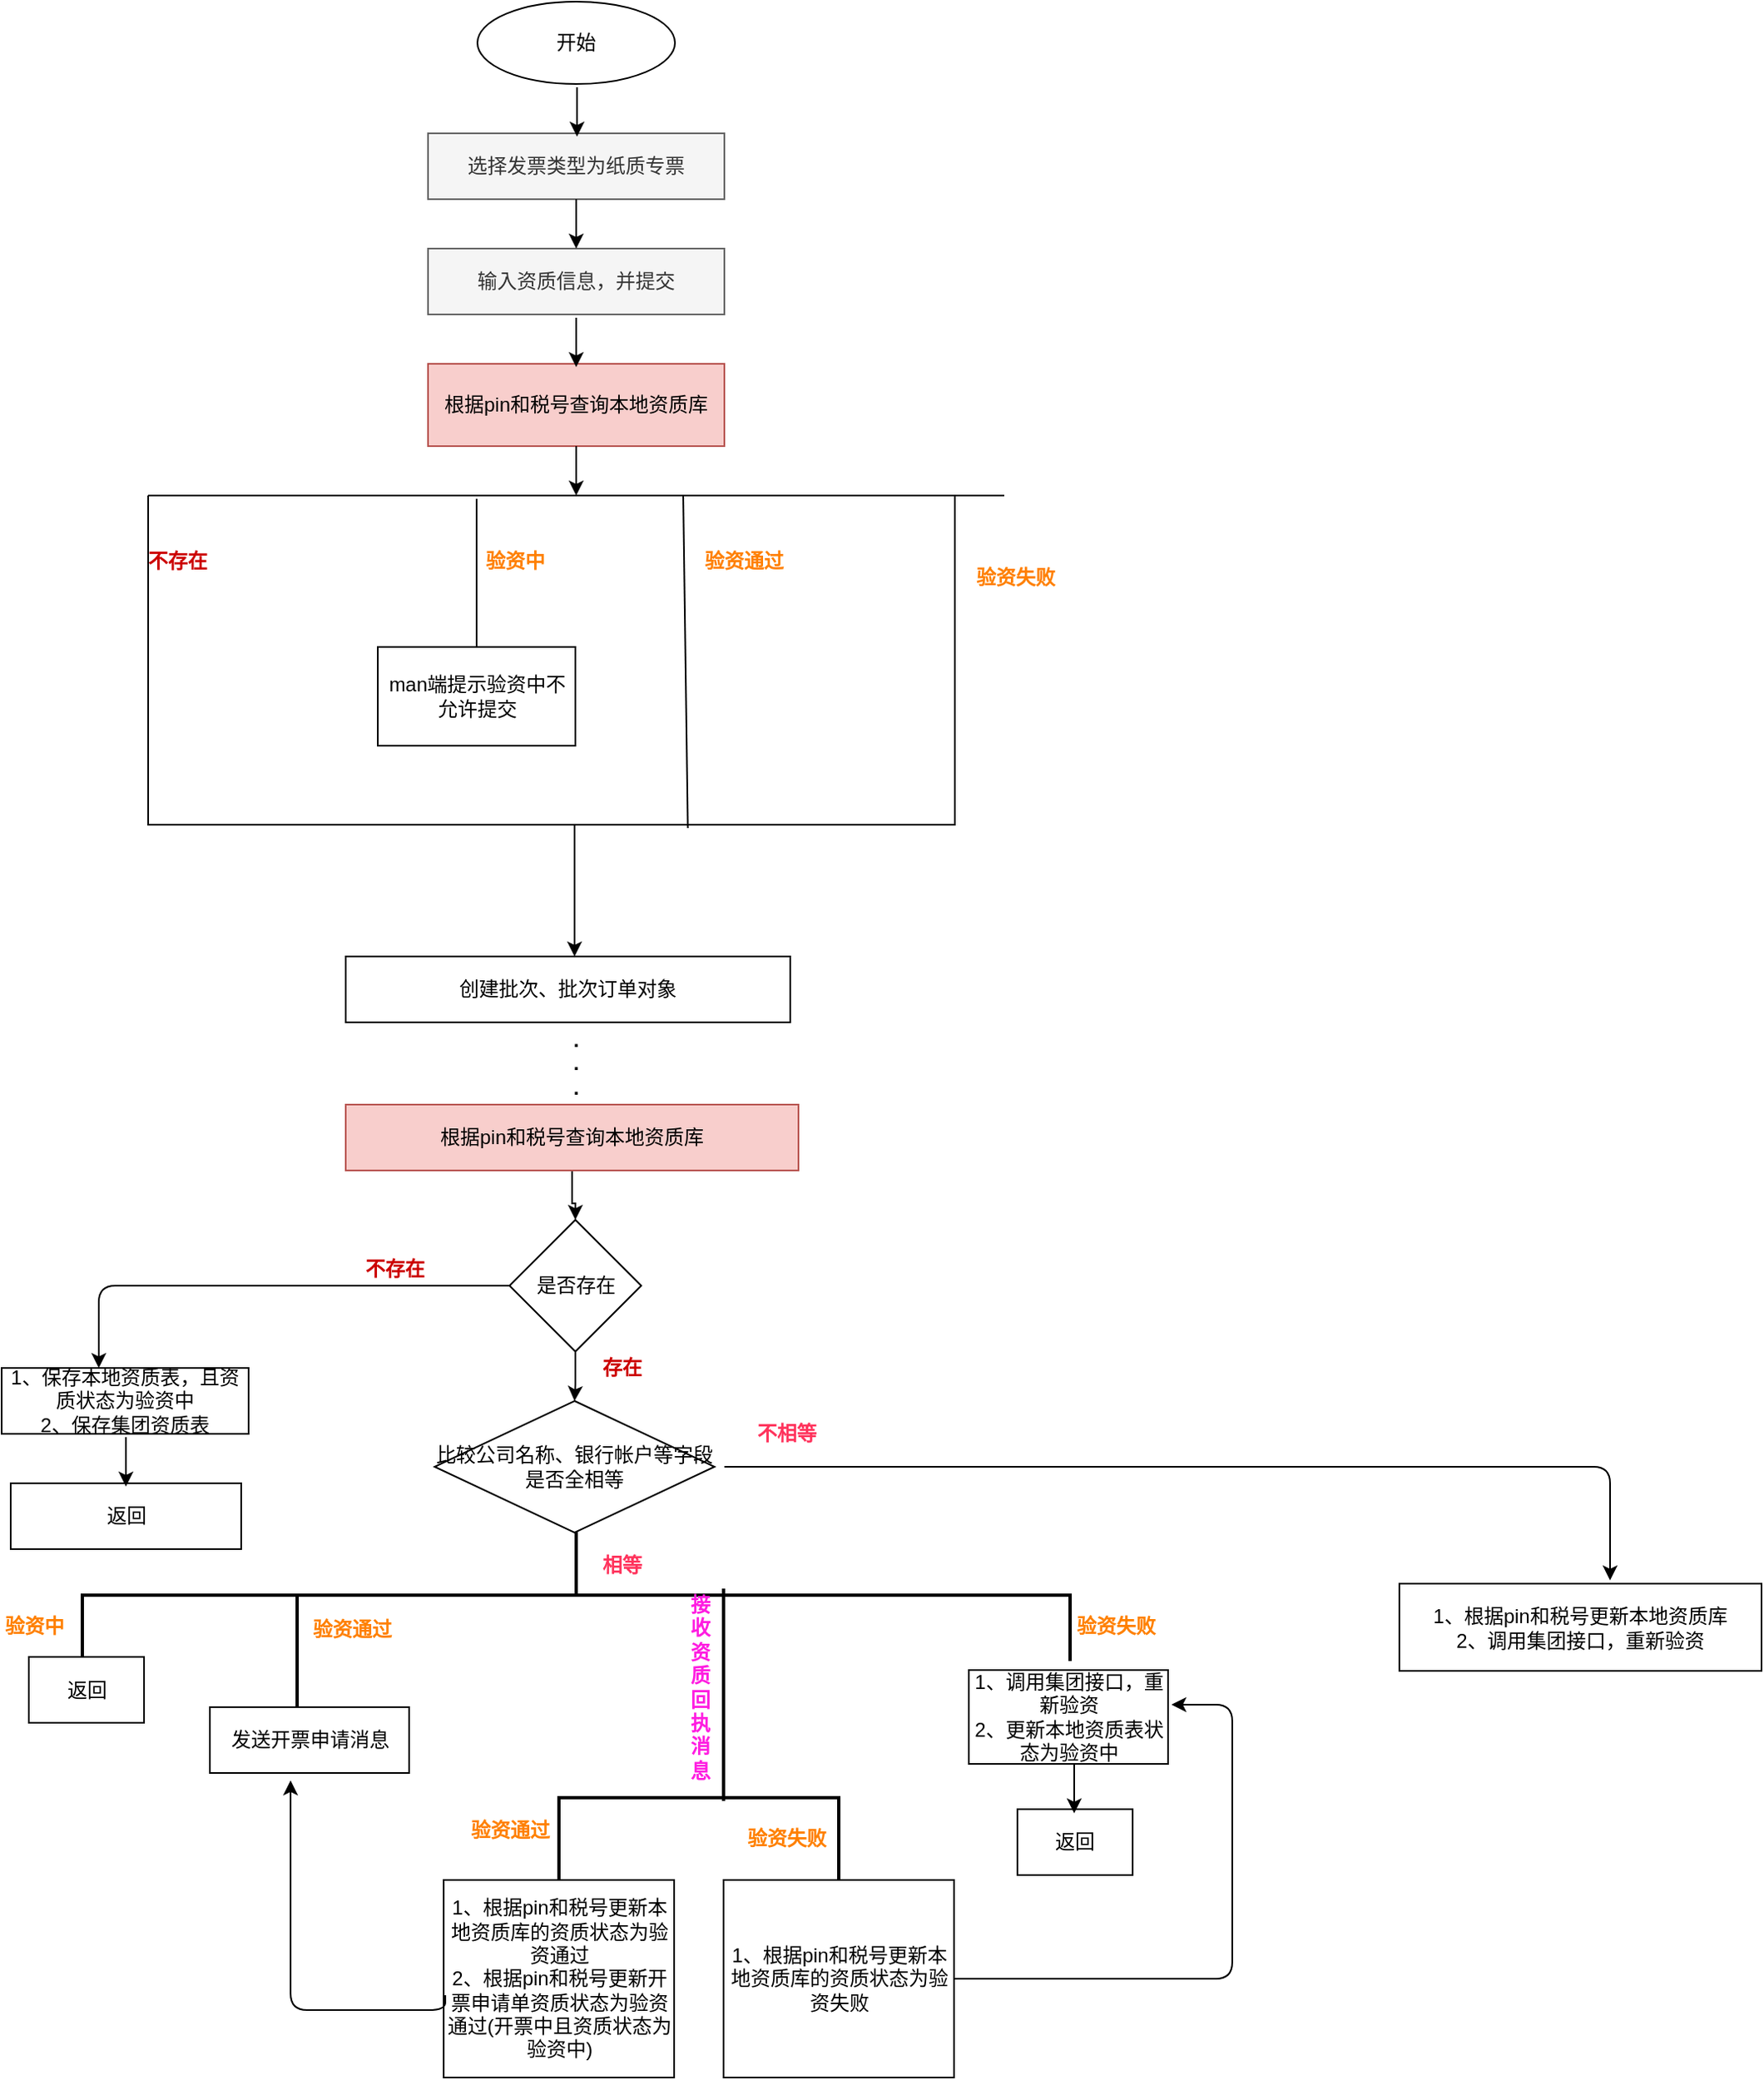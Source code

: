 <mxfile version="10.9.7" type="github"><diagram id="mTF7m7z_RgD0iu-3zw-L" name="Page-1"><mxGraphModel dx="1147" dy="762" grid="1" gridSize="10" guides="1" tooltips="1" connect="1" arrows="1" fold="1" page="1" pageScale="1" pageWidth="827" pageHeight="1169" math="0" shadow="0"><root><mxCell id="0"/><mxCell id="1" parent="0"/><mxCell id="8ZvdwJZyMLlwkZHbSe25-1" value="开始" style="ellipse;whiteSpace=wrap;html=1;" parent="1" vertex="1"><mxGeometry x="340" y="140" width="120" height="50" as="geometry"/></mxCell><mxCell id="8ZvdwJZyMLlwkZHbSe25-2" value="选择发票类型为纸质专票" style="rounded=0;whiteSpace=wrap;html=1;fillColor=#f5f5f5;strokeColor=#666666;fontColor=#333333;" parent="1" vertex="1"><mxGeometry x="310" y="220" width="180" height="40" as="geometry"/></mxCell><mxCell id="8ZvdwJZyMLlwkZHbSe25-3" value="输入资质信息，并提交" style="rounded=0;whiteSpace=wrap;html=1;fillColor=#f5f5f5;strokeColor=#666666;fontColor=#333333;" parent="1" vertex="1"><mxGeometry x="310" y="290" width="180" height="40" as="geometry"/></mxCell><mxCell id="8ZvdwJZyMLlwkZHbSe25-4" value="根据pin和税号查询本地资质库" style="rounded=0;whiteSpace=wrap;html=1;fillColor=#f8cecc;strokeColor=#b85450;" parent="1" vertex="1"><mxGeometry x="310" y="360" width="180" height="50" as="geometry"/></mxCell><mxCell id="8ZvdwJZyMLlwkZHbSe25-8" value="" style="endArrow=classic;html=1;" parent="1" edge="1"><mxGeometry width="50" height="50" relative="1" as="geometry"><mxPoint x="400.5" y="192" as="sourcePoint"/><mxPoint x="400.5" y="222" as="targetPoint"/></mxGeometry></mxCell><mxCell id="8ZvdwJZyMLlwkZHbSe25-9" value="" style="endArrow=classic;html=1;" parent="1" edge="1"><mxGeometry width="50" height="50" relative="1" as="geometry"><mxPoint x="400" y="260" as="sourcePoint"/><mxPoint x="400" y="290" as="targetPoint"/></mxGeometry></mxCell><mxCell id="8ZvdwJZyMLlwkZHbSe25-10" value="" style="endArrow=classic;html=1;" parent="1" edge="1"><mxGeometry width="50" height="50" relative="1" as="geometry"><mxPoint x="400" y="332" as="sourcePoint"/><mxPoint x="400" y="362" as="targetPoint"/></mxGeometry></mxCell><mxCell id="8ZvdwJZyMLlwkZHbSe25-11" value="" style="endArrow=classic;html=1;" parent="1" edge="1"><mxGeometry width="50" height="50" relative="1" as="geometry"><mxPoint x="400" y="410" as="sourcePoint"/><mxPoint x="400" y="440" as="targetPoint"/></mxGeometry></mxCell><mxCell id="ELSMbCEYHDfVXvmKYjs0-1" value="" style="endArrow=none;html=1;" edge="1" parent="1"><mxGeometry width="50" height="50" relative="1" as="geometry"><mxPoint x="140" y="440" as="sourcePoint"/><mxPoint x="660" y="440" as="targetPoint"/></mxGeometry></mxCell><mxCell id="ELSMbCEYHDfVXvmKYjs0-2" value="" style="endArrow=none;html=1;" edge="1" parent="1"><mxGeometry width="50" height="50" relative="1" as="geometry"><mxPoint x="140" y="530" as="sourcePoint"/><mxPoint x="140" y="440" as="targetPoint"/></mxGeometry></mxCell><mxCell id="ELSMbCEYHDfVXvmKYjs0-6" value="&lt;b&gt;&lt;font color=&quot;#CC0000&quot;&gt;不存在&lt;/font&gt;&lt;/b&gt;" style="text;html=1;strokeColor=none;fillColor=none;align=center;verticalAlign=middle;whiteSpace=wrap;rounded=0;" vertex="1" parent="1"><mxGeometry x="137.5" y="470" width="40" height="20" as="geometry"/></mxCell><mxCell id="ELSMbCEYHDfVXvmKYjs0-7" value="" style="endArrow=none;html=1;" edge="1" parent="1"><mxGeometry width="50" height="50" relative="1" as="geometry"><mxPoint x="339.5" y="532" as="sourcePoint"/><mxPoint x="339.5" y="442" as="targetPoint"/></mxGeometry></mxCell><mxCell id="ELSMbCEYHDfVXvmKYjs0-8" value="&lt;b&gt;&lt;font color=&quot;#FF8000&quot;&gt;验资中&lt;/font&gt;&lt;/b&gt;" style="text;html=1;strokeColor=none;fillColor=none;align=center;verticalAlign=middle;whiteSpace=wrap;rounded=0;" vertex="1" parent="1"><mxGeometry x="342.5" y="470" width="40" height="20" as="geometry"/></mxCell><mxCell id="ELSMbCEYHDfVXvmKYjs0-9" value="" style="endArrow=none;html=1;exitX=0.669;exitY=1.018;exitDx=0;exitDy=0;exitPerimeter=0;" edge="1" parent="1" source="ELSMbCEYHDfVXvmKYjs0-13"><mxGeometry width="50" height="50" relative="1" as="geometry"><mxPoint x="465" y="530" as="sourcePoint"/><mxPoint x="465" y="440" as="targetPoint"/></mxGeometry></mxCell><mxCell id="ELSMbCEYHDfVXvmKYjs0-10" value="&lt;b&gt;&lt;font color=&quot;#FF8000&quot;&gt;验资通过&lt;/font&gt;&lt;/b&gt;" style="text;html=1;strokeColor=none;fillColor=none;align=center;verticalAlign=middle;whiteSpace=wrap;rounded=0;" vertex="1" parent="1"><mxGeometry x="473" y="470" width="58" height="20" as="geometry"/></mxCell><mxCell id="ELSMbCEYHDfVXvmKYjs0-11" value="" style="endArrow=none;html=1;" edge="1" parent="1"><mxGeometry width="50" height="50" relative="1" as="geometry"><mxPoint x="630" y="530" as="sourcePoint"/><mxPoint x="630" y="440" as="targetPoint"/></mxGeometry></mxCell><mxCell id="ELSMbCEYHDfVXvmKYjs0-12" value="&lt;b&gt;&lt;font color=&quot;#FF8000&quot;&gt;验资失败&lt;/font&gt;&lt;/b&gt;" style="text;html=1;strokeColor=none;fillColor=none;align=center;verticalAlign=middle;whiteSpace=wrap;rounded=0;" vertex="1" parent="1"><mxGeometry x="637.5" y="480" width="58" height="20" as="geometry"/></mxCell><mxCell id="ELSMbCEYHDfVXvmKYjs0-15" value="" style="edgeStyle=orthogonalEdgeStyle;rounded=0;orthogonalLoop=1;jettySize=auto;html=1;" edge="1" parent="1"><mxGeometry relative="1" as="geometry"><mxPoint x="399" y="640" as="sourcePoint"/><mxPoint x="399" y="720" as="targetPoint"/></mxGeometry></mxCell><mxCell id="ELSMbCEYHDfVXvmKYjs0-13" value="" style="shape=partialRectangle;whiteSpace=wrap;html=1;bottom=1;right=1;left=1;top=0;fillColor=none;routingCenterX=-0.5;" vertex="1" parent="1"><mxGeometry x="140" y="530" width="490" height="110" as="geometry"/></mxCell><mxCell id="ELSMbCEYHDfVXvmKYjs0-16" value="man端提示验资中不允许提交" style="rounded=0;whiteSpace=wrap;html=1;" vertex="1" parent="1"><mxGeometry x="279.5" y="532" width="120" height="60" as="geometry"/></mxCell><mxCell id="ELSMbCEYHDfVXvmKYjs0-17" value="创建批次、批次订单对象" style="rounded=0;whiteSpace=wrap;html=1;" vertex="1" parent="1"><mxGeometry x="260" y="720" width="270" height="40" as="geometry"/></mxCell><mxCell id="ELSMbCEYHDfVXvmKYjs0-18" value="&lt;b&gt;.&lt;br&gt;.&lt;br&gt;.&lt;/b&gt;" style="text;html=1;strokeColor=none;fillColor=none;align=center;verticalAlign=middle;whiteSpace=wrap;rounded=0;" vertex="1" parent="1"><mxGeometry x="380" y="760" width="40" height="50" as="geometry"/></mxCell><mxCell id="ELSMbCEYHDfVXvmKYjs0-67" value="" style="edgeStyle=orthogonalEdgeStyle;rounded=0;orthogonalLoop=1;jettySize=auto;html=1;" edge="1" parent="1" source="ELSMbCEYHDfVXvmKYjs0-19" target="ELSMbCEYHDfVXvmKYjs0-61"><mxGeometry relative="1" as="geometry"/></mxCell><mxCell id="ELSMbCEYHDfVXvmKYjs0-19" value="根据pin和税号查询本地资质库" style="rounded=0;whiteSpace=wrap;html=1;fillColor=#f8cecc;strokeColor=#b85450;" vertex="1" parent="1"><mxGeometry x="260" y="810" width="275" height="40" as="geometry"/></mxCell><mxCell id="ELSMbCEYHDfVXvmKYjs0-24" value="" style="strokeWidth=2;html=1;shape=mxgraph.flowchart.annotation_2;align=left;pointerEvents=1;direction=south;" vertex="1" parent="1"><mxGeometry x="100" y="1068" width="600" height="80" as="geometry"/></mxCell><mxCell id="ELSMbCEYHDfVXvmKYjs0-25" value="&lt;b&gt;&lt;font color=&quot;#CC0000&quot;&gt;不存在&lt;/font&gt;&lt;/b&gt;" style="text;html=1;strokeColor=none;fillColor=none;align=center;verticalAlign=middle;whiteSpace=wrap;rounded=0;" vertex="1" parent="1"><mxGeometry x="270" y="900" width="40" height="20" as="geometry"/></mxCell><mxCell id="ELSMbCEYHDfVXvmKYjs0-26" value="1、保存本地资质表，且资质状态为验资中&lt;br&gt;2、保存集团资质表" style="rounded=0;whiteSpace=wrap;html=1;" vertex="1" parent="1"><mxGeometry x="51" y="970" width="150" height="40" as="geometry"/></mxCell><mxCell id="ELSMbCEYHDfVXvmKYjs0-27" value="返回" style="rounded=0;whiteSpace=wrap;html=1;" vertex="1" parent="1"><mxGeometry x="56.5" y="1040" width="140" height="40" as="geometry"/></mxCell><mxCell id="ELSMbCEYHDfVXvmKYjs0-30" value="" style="endArrow=classic;html=1;" edge="1" parent="1"><mxGeometry width="50" height="50" relative="1" as="geometry"><mxPoint x="126.5" y="1012" as="sourcePoint"/><mxPoint x="126.5" y="1042" as="targetPoint"/></mxGeometry></mxCell><mxCell id="ELSMbCEYHDfVXvmKYjs0-32" value="&lt;b&gt;&lt;font color=&quot;#FF8000&quot;&gt;验资中&lt;/font&gt;&lt;/b&gt;" style="text;html=1;strokeColor=none;fillColor=none;align=center;verticalAlign=middle;whiteSpace=wrap;rounded=0;" vertex="1" parent="1"><mxGeometry x="51" y="1117" width="40" height="20" as="geometry"/></mxCell><mxCell id="ELSMbCEYHDfVXvmKYjs0-33" value="返回" style="rounded=0;whiteSpace=wrap;html=1;" vertex="1" parent="1"><mxGeometry x="67.5" y="1145.5" width="70" height="40" as="geometry"/></mxCell><mxCell id="ELSMbCEYHDfVXvmKYjs0-34" value="" style="line;strokeWidth=2;html=1;direction=south;" vertex="1" parent="1"><mxGeometry x="225.5" y="1107" width="10" height="70" as="geometry"/></mxCell><mxCell id="ELSMbCEYHDfVXvmKYjs0-35" value="&lt;b&gt;&lt;font color=&quot;#FF8000&quot;&gt;验资通过&lt;/font&gt;&lt;/b&gt;" style="text;html=1;strokeColor=none;fillColor=none;align=center;verticalAlign=middle;whiteSpace=wrap;rounded=0;" vertex="1" parent="1"><mxGeometry x="235.5" y="1119" width="56" height="20" as="geometry"/></mxCell><mxCell id="ELSMbCEYHDfVXvmKYjs0-36" value="发送开票申请消息" style="rounded=0;whiteSpace=wrap;html=1;" vertex="1" parent="1"><mxGeometry x="177.5" y="1176" width="121" height="40" as="geometry"/></mxCell><mxCell id="ELSMbCEYHDfVXvmKYjs0-37" value="&lt;b&gt;&lt;font color=&quot;#FF8000&quot;&gt;验资失败&lt;/font&gt;&lt;/b&gt;" style="text;html=1;strokeColor=none;fillColor=none;align=center;verticalAlign=middle;whiteSpace=wrap;rounded=0;" vertex="1" parent="1"><mxGeometry x="699" y="1117" width="58" height="20" as="geometry"/></mxCell><mxCell id="ELSMbCEYHDfVXvmKYjs0-46" value="" style="line;strokeWidth=2;html=1;direction=south;" vertex="1" parent="1"><mxGeometry x="484.5" y="1104" width="10" height="129" as="geometry"/></mxCell><mxCell id="ELSMbCEYHDfVXvmKYjs0-48" value="&lt;b&gt;&lt;font color=&quot;#FF1CE1&quot;&gt;接收资质回执消息&lt;/font&gt;&lt;/b&gt;" style="text;html=1;strokeColor=none;fillColor=none;align=center;verticalAlign=middle;whiteSpace=wrap;rounded=0;" vertex="1" parent="1"><mxGeometry x="465.5" y="1117" width="19" height="94" as="geometry"/></mxCell><mxCell id="ELSMbCEYHDfVXvmKYjs0-49" value="1、根据pin和税号更新本地资质库的资质状态为验资通过&lt;br&gt;2、根据pin和税号更新开票申请单资质状态为验资通过(开票中且资质状态为验资中)" style="rounded=0;whiteSpace=wrap;html=1;" vertex="1" parent="1"><mxGeometry x="319.5" y="1281" width="140" height="120" as="geometry"/></mxCell><mxCell id="ELSMbCEYHDfVXvmKYjs0-50" value="1、调用集团接口，重新验资&lt;br&gt;2、更新本地资质表状态为验资中" style="rounded=0;whiteSpace=wrap;html=1;" vertex="1" parent="1"><mxGeometry x="638.5" y="1153.5" width="121" height="57" as="geometry"/></mxCell><mxCell id="ELSMbCEYHDfVXvmKYjs0-51" value="返回" style="rounded=0;whiteSpace=wrap;html=1;" vertex="1" parent="1"><mxGeometry x="668" y="1238" width="70" height="40" as="geometry"/></mxCell><mxCell id="ELSMbCEYHDfVXvmKYjs0-54" value="" style="endArrow=classic;html=1;" edge="1" parent="1"><mxGeometry width="50" height="50" relative="1" as="geometry"><mxPoint x="702.5" y="1210.5" as="sourcePoint"/><mxPoint x="702.5" y="1240.5" as="targetPoint"/></mxGeometry></mxCell><mxCell id="ELSMbCEYHDfVXvmKYjs0-55" value="" style="strokeWidth=2;html=1;shape=mxgraph.flowchart.annotation_1;align=left;pointerEvents=1;direction=south;" vertex="1" parent="1"><mxGeometry x="389.5" y="1231" width="170" height="50" as="geometry"/></mxCell><mxCell id="ELSMbCEYHDfVXvmKYjs0-56" value="&lt;b&gt;&lt;font color=&quot;#FF8000&quot;&gt;验资通过&lt;/font&gt;&lt;/b&gt;" style="text;html=1;strokeColor=none;fillColor=none;align=center;verticalAlign=middle;whiteSpace=wrap;rounded=0;" vertex="1" parent="1"><mxGeometry x="331.5" y="1241" width="56" height="20" as="geometry"/></mxCell><mxCell id="ELSMbCEYHDfVXvmKYjs0-57" value="&lt;b&gt;&lt;font color=&quot;#FF8000&quot;&gt;验资失败&lt;/font&gt;&lt;/b&gt;" style="text;html=1;strokeColor=none;fillColor=none;align=center;verticalAlign=middle;whiteSpace=wrap;rounded=0;" vertex="1" parent="1"><mxGeometry x="499" y="1246" width="58" height="20" as="geometry"/></mxCell><mxCell id="ELSMbCEYHDfVXvmKYjs0-58" value="1、根据pin和税号更新本地资质库的资质状态为验资失败&lt;br&gt;" style="rounded=0;whiteSpace=wrap;html=1;" vertex="1" parent="1"><mxGeometry x="489.5" y="1281" width="140" height="120" as="geometry"/></mxCell><mxCell id="ELSMbCEYHDfVXvmKYjs0-59" value="" style="edgeStyle=elbowEdgeStyle;elbow=vertical;endArrow=classic;html=1;exitX=0.007;exitY=0.583;exitDx=0;exitDy=0;exitPerimeter=0;entryX=0.405;entryY=1.113;entryDx=0;entryDy=0;entryPerimeter=0;" edge="1" parent="1" source="ELSMbCEYHDfVXvmKYjs0-49" target="ELSMbCEYHDfVXvmKYjs0-36"><mxGeometry width="50" height="50" relative="1" as="geometry"><mxPoint x="298.5" y="1350.5" as="sourcePoint"/><mxPoint x="348.5" y="1300.5" as="targetPoint"/><Array as="points"><mxPoint x="330" y="1360"/></Array></mxGeometry></mxCell><mxCell id="ELSMbCEYHDfVXvmKYjs0-60" value="" style="edgeStyle=elbowEdgeStyle;elbow=vertical;endArrow=classic;html=1;exitX=1;exitY=0.5;exitDx=0;exitDy=0;entryX=1.017;entryY=0.368;entryDx=0;entryDy=0;entryPerimeter=0;" edge="1" parent="1" source="ELSMbCEYHDfVXvmKYjs0-58" target="ELSMbCEYHDfVXvmKYjs0-50"><mxGeometry width="50" height="50" relative="1" as="geometry"><mxPoint x="748.5" y="1380.5" as="sourcePoint"/><mxPoint x="768.5" y="1170.5" as="targetPoint"/><Array as="points"><mxPoint x="798.5" y="1270.5"/></Array></mxGeometry></mxCell><mxCell id="ELSMbCEYHDfVXvmKYjs0-65" value="" style="edgeStyle=orthogonalEdgeStyle;rounded=0;orthogonalLoop=1;jettySize=auto;html=1;" edge="1" parent="1" source="ELSMbCEYHDfVXvmKYjs0-61" target="ELSMbCEYHDfVXvmKYjs0-64"><mxGeometry relative="1" as="geometry"/></mxCell><mxCell id="ELSMbCEYHDfVXvmKYjs0-61" value="是否存在" style="rhombus;whiteSpace=wrap;html=1;" vertex="1" parent="1"><mxGeometry x="359.5" y="880" width="80" height="80" as="geometry"/></mxCell><mxCell id="ELSMbCEYHDfVXvmKYjs0-62" value="" style="edgeStyle=elbowEdgeStyle;elbow=horizontal;endArrow=classic;html=1;exitX=0;exitY=0.5;exitDx=0;exitDy=0;entryX=0.393;entryY=0;entryDx=0;entryDy=0;entryPerimeter=0;" edge="1" parent="1" source="ELSMbCEYHDfVXvmKYjs0-61" target="ELSMbCEYHDfVXvmKYjs0-26"><mxGeometry width="50" height="50" relative="1" as="geometry"><mxPoint x="115" y="930" as="sourcePoint"/><mxPoint x="110" y="960" as="targetPoint"/><Array as="points"><mxPoint x="110" y="920"/></Array></mxGeometry></mxCell><mxCell id="ELSMbCEYHDfVXvmKYjs0-64" value="比较公司名称、银行帐户等字段是否全相等" style="rhombus;whiteSpace=wrap;html=1;" vertex="1" parent="1"><mxGeometry x="314" y="990" width="170" height="80" as="geometry"/></mxCell><mxCell id="ELSMbCEYHDfVXvmKYjs0-66" value="&lt;b&gt;&lt;font color=&quot;#CC0000&quot;&gt;存在&lt;/font&gt;&lt;/b&gt;" style="text;html=1;strokeColor=none;fillColor=none;align=center;verticalAlign=middle;whiteSpace=wrap;rounded=0;" vertex="1" parent="1"><mxGeometry x="407.5" y="960" width="40" height="20" as="geometry"/></mxCell><mxCell id="ELSMbCEYHDfVXvmKYjs0-70" value="&lt;b&gt;&lt;font color=&quot;#FF335C&quot;&gt;相等&lt;/font&gt;&lt;/b&gt;" style="text;html=1;strokeColor=none;fillColor=none;align=center;verticalAlign=middle;whiteSpace=wrap;rounded=0;" vertex="1" parent="1"><mxGeometry x="407.5" y="1080" width="40" height="20" as="geometry"/></mxCell><mxCell id="ELSMbCEYHDfVXvmKYjs0-71" value="1、根据pin和税号更新本地资质库&lt;br&gt;2、调用集团接口，重新验资" style="rounded=0;whiteSpace=wrap;html=1;" vertex="1" parent="1"><mxGeometry x="900" y="1101" width="220" height="53" as="geometry"/></mxCell><mxCell id="ELSMbCEYHDfVXvmKYjs0-72" value="" style="edgeStyle=elbowEdgeStyle;elbow=horizontal;endArrow=classic;html=1;entryX=0.583;entryY=-0.038;entryDx=0;entryDy=0;entryPerimeter=0;" edge="1" parent="1" target="ELSMbCEYHDfVXvmKYjs0-71"><mxGeometry width="50" height="50" relative="1" as="geometry"><mxPoint x="490" y="1030" as="sourcePoint"/><mxPoint x="970" y="1000" as="targetPoint"/><Array as="points"><mxPoint x="1028" y="1040"/></Array></mxGeometry></mxCell><mxCell id="ELSMbCEYHDfVXvmKYjs0-73" value="&lt;b&gt;&lt;font color=&quot;#FF335C&quot;&gt;不相等&lt;/font&gt;&lt;/b&gt;" style="text;html=1;strokeColor=none;fillColor=none;align=center;verticalAlign=middle;whiteSpace=wrap;rounded=0;" vertex="1" parent="1"><mxGeometry x="508" y="1000" width="40" height="20" as="geometry"/></mxCell></root></mxGraphModel></diagram></mxfile>